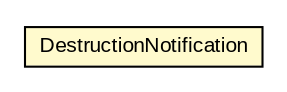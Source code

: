 #!/usr/local/bin/dot
#
# Class diagram 
# Generated by UMLGraph version R5_6-24-gf6e263 (http://www.umlgraph.org/)
#

digraph G {
	edge [fontname="arial",fontsize=10,labelfontname="arial",labelfontsize=10];
	node [fontname="arial",fontsize=10,shape=plaintext];
	nodesep=0.25;
	ranksep=0.5;
	// org.oasis_open.docs.wsdm.muws2_2.DestructionNotification
	c337642 [label=<<table title="org.oasis_open.docs.wsdm.muws2_2.DestructionNotification" border="0" cellborder="1" cellspacing="0" cellpadding="2" port="p" bgcolor="lemonChiffon" href="./DestructionNotification.html">
		<tr><td><table border="0" cellspacing="0" cellpadding="1">
<tr><td align="center" balign="center"> DestructionNotification </td></tr>
		</table></td></tr>
		</table>>, URL="./DestructionNotification.html", fontname="arial", fontcolor="black", fontsize=10.0];
}

